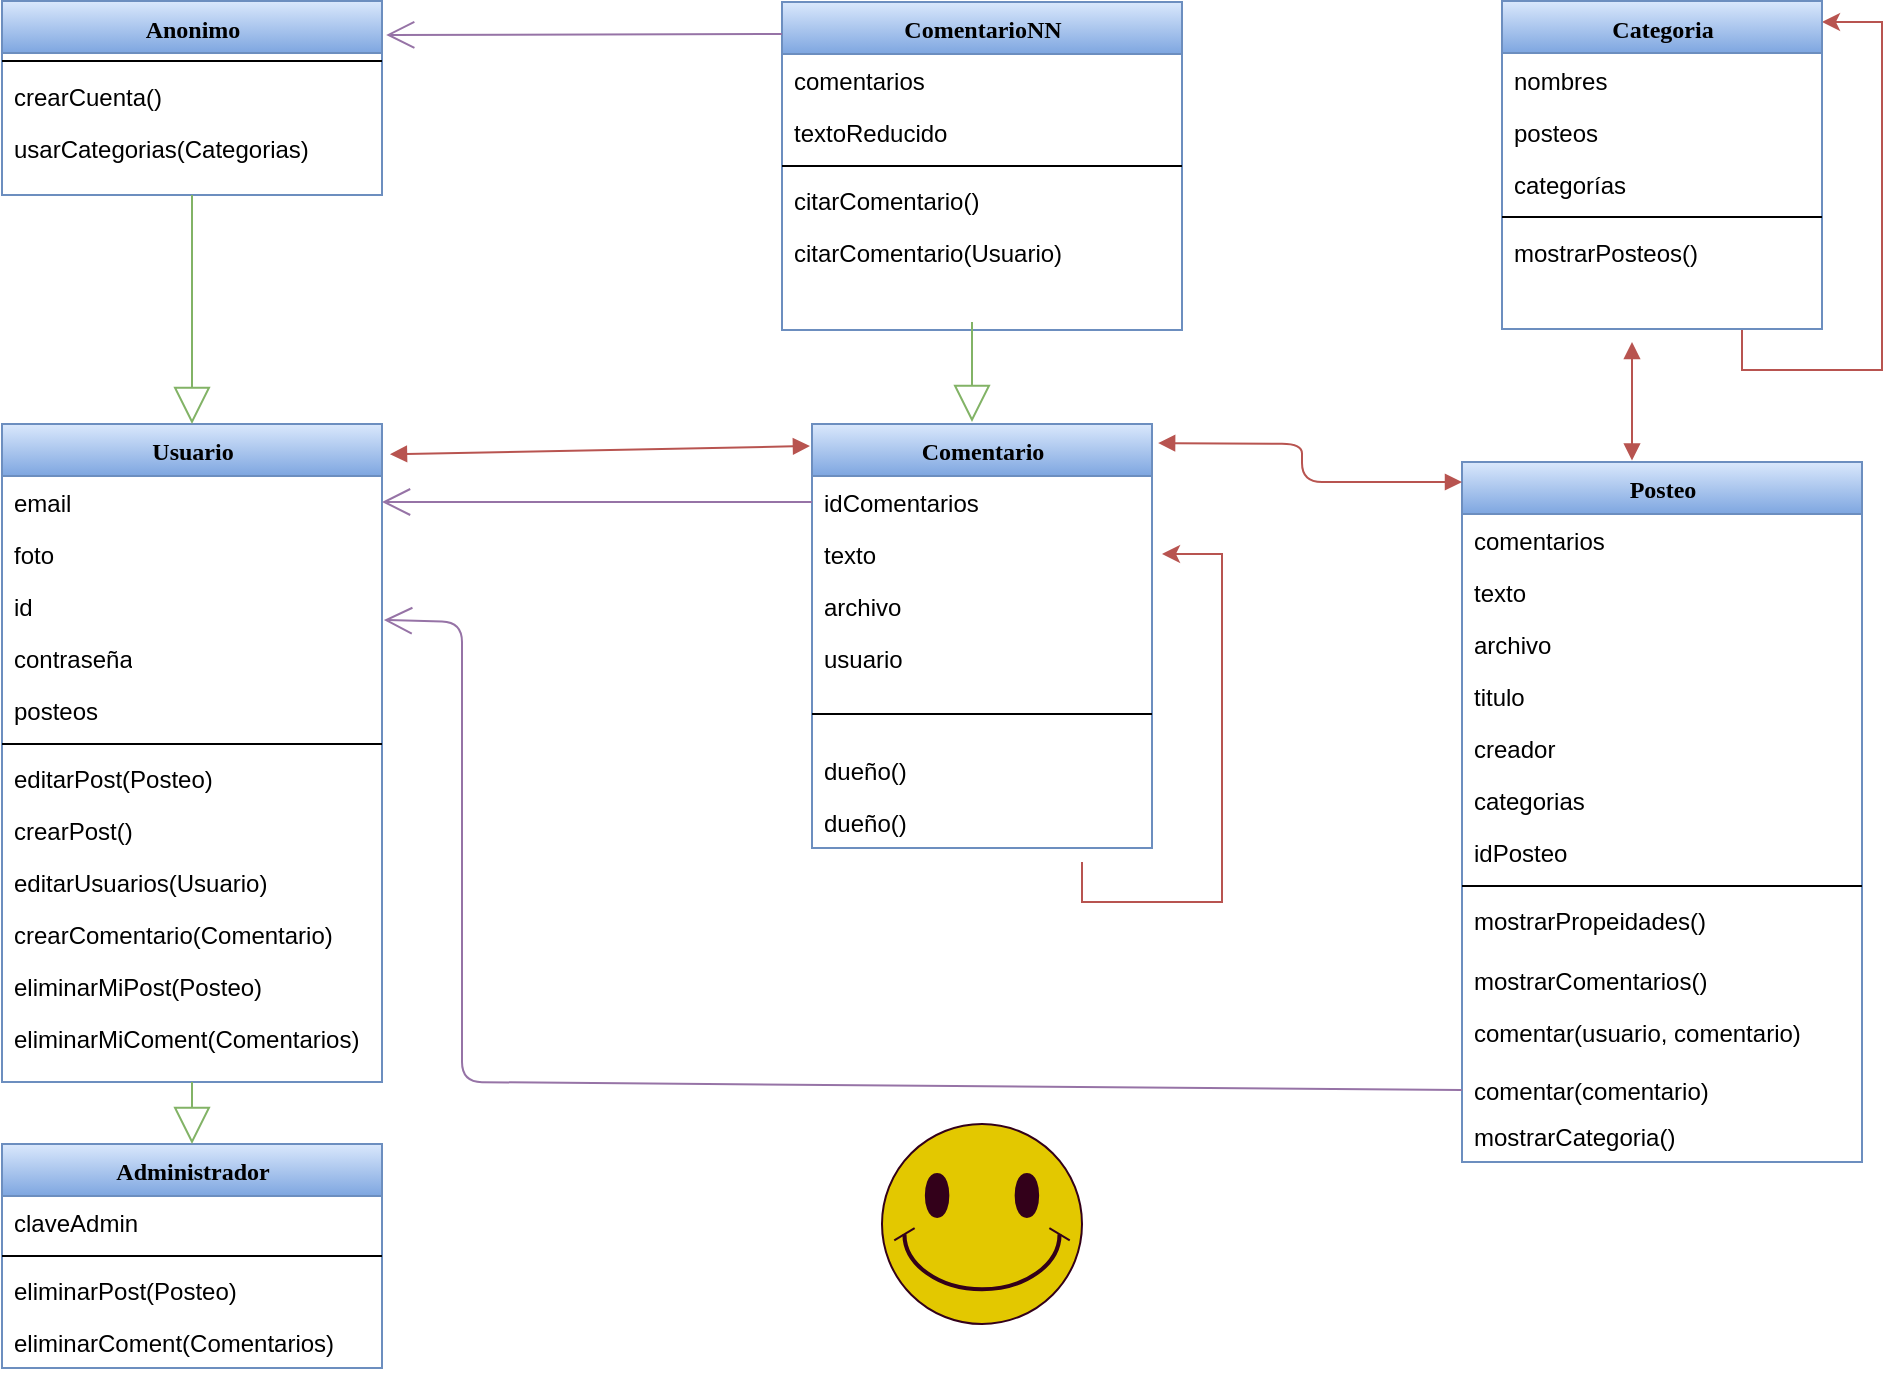 <mxfile version="10.6.7" type="google"><diagram name="Page-1" id="9f46799a-70d6-7492-0946-bef42562c5a5"><mxGraphModel dx="1394" dy="764" grid="1" gridSize="10" guides="1" tooltips="1" connect="1" arrows="1" fold="1" page="1" pageScale="1" pageWidth="1100" pageHeight="850" background="#ffffff" math="0" shadow="0"><root><mxCell id="0"/><mxCell id="1" parent="0"/><mxCell id="78961159f06e98e8-17" value="Anonimo" style="swimlane;html=1;fontStyle=1;align=center;verticalAlign=top;childLayout=stackLayout;horizontal=1;startSize=26;horizontalStack=0;resizeParent=1;resizeLast=0;collapsible=1;marginBottom=0;swimlaneFillColor=#ffffff;rounded=0;shadow=0;comic=0;labelBackgroundColor=none;strokeColor=#6c8ebf;strokeWidth=1;fillColor=#dae8fc;fontFamily=Verdana;fontSize=12;gradientColor=#7ea6e0;" parent="1" vertex="1"><mxGeometry x="70" y="19.5" width="190" height="97" as="geometry"/></mxCell><mxCell id="78961159f06e98e8-19" value="" style="line;html=1;strokeWidth=1;fillColor=none;align=left;verticalAlign=middle;spacingTop=-1;spacingLeft=3;spacingRight=3;rotatable=0;labelPosition=right;points=[];portConstraint=eastwest;" parent="78961159f06e98e8-17" vertex="1"><mxGeometry y="26" width="190" height="8" as="geometry"/></mxCell><mxCell id="78961159f06e98e8-20" value="crearCuenta()" style="text;html=1;strokeColor=none;fillColor=none;align=left;verticalAlign=top;spacingLeft=4;spacingRight=4;whiteSpace=wrap;overflow=hidden;rotatable=0;points=[[0,0.5],[1,0.5]];portConstraint=eastwest;" parent="78961159f06e98e8-17" vertex="1"><mxGeometry y="34" width="190" height="26" as="geometry"/></mxCell><mxCell id="78961159f06e98e8-27" value="usarCategorias(Categorias)" style="text;html=1;strokeColor=none;fillColor=none;align=left;verticalAlign=top;spacingLeft=4;spacingRight=4;whiteSpace=wrap;overflow=hidden;rotatable=0;points=[[0,0.5],[1,0.5]];portConstraint=eastwest;" parent="78961159f06e98e8-17" vertex="1"><mxGeometry y="60" width="190" height="26" as="geometry"/></mxCell><mxCell id="78961159f06e98e8-30" value="Posteo" style="swimlane;html=1;fontStyle=1;align=center;verticalAlign=top;childLayout=stackLayout;horizontal=1;startSize=26;horizontalStack=0;resizeParent=1;resizeLast=0;collapsible=1;marginBottom=0;swimlaneFillColor=#ffffff;rounded=0;shadow=0;comic=0;labelBackgroundColor=none;strokeColor=#6c8ebf;strokeWidth=1;fillColor=#dae8fc;fontFamily=Verdana;fontSize=12;gradientColor=#7ea6e0;" parent="1" vertex="1"><mxGeometry x="800" y="250" width="200" height="350" as="geometry"/></mxCell><mxCell id="78961159f06e98e8-31" value="comentarios" style="text;html=1;strokeColor=none;fillColor=none;align=left;verticalAlign=top;spacingLeft=4;spacingRight=4;whiteSpace=wrap;overflow=hidden;rotatable=0;points=[[0,0.5],[1,0.5]];portConstraint=eastwest;" parent="78961159f06e98e8-30" vertex="1"><mxGeometry y="26" width="200" height="26" as="geometry"/></mxCell><mxCell id="78961159f06e98e8-32" value="texto" style="text;html=1;strokeColor=none;fillColor=none;align=left;verticalAlign=top;spacingLeft=4;spacingRight=4;whiteSpace=wrap;overflow=hidden;rotatable=0;points=[[0,0.5],[1,0.5]];portConstraint=eastwest;" parent="78961159f06e98e8-30" vertex="1"><mxGeometry y="52" width="200" height="26" as="geometry"/></mxCell><mxCell id="78961159f06e98e8-33" value="archivo" style="text;html=1;strokeColor=none;fillColor=none;align=left;verticalAlign=top;spacingLeft=4;spacingRight=4;whiteSpace=wrap;overflow=hidden;rotatable=0;points=[[0,0.5],[1,0.5]];portConstraint=eastwest;" parent="78961159f06e98e8-30" vertex="1"><mxGeometry y="78" width="200" height="26" as="geometry"/></mxCell><mxCell id="78961159f06e98e8-34" value="titulo" style="text;html=1;strokeColor=none;fillColor=none;align=left;verticalAlign=top;spacingLeft=4;spacingRight=4;whiteSpace=wrap;overflow=hidden;rotatable=0;points=[[0,0.5],[1,0.5]];portConstraint=eastwest;" parent="78961159f06e98e8-30" vertex="1"><mxGeometry y="104" width="200" height="26" as="geometry"/></mxCell><mxCell id="78961159f06e98e8-36" value="creador" style="text;html=1;strokeColor=none;fillColor=none;align=left;verticalAlign=top;spacingLeft=4;spacingRight=4;whiteSpace=wrap;overflow=hidden;rotatable=0;points=[[0,0.5],[1,0.5]];portConstraint=eastwest;" parent="78961159f06e98e8-30" vertex="1"><mxGeometry y="130" width="200" height="26" as="geometry"/></mxCell><mxCell id="fxsSNE8b6XIYJrLclVtl-2" value="categorias" style="text;html=1;strokeColor=none;fillColor=none;align=left;verticalAlign=top;spacingLeft=4;spacingRight=4;whiteSpace=wrap;overflow=hidden;rotatable=0;points=[[0,0.5],[1,0.5]];portConstraint=eastwest;" parent="78961159f06e98e8-30" vertex="1"><mxGeometry y="156" width="200" height="26" as="geometry"/></mxCell><mxCell id="sAVAzjZVD2drZ40djNOZ-14" value="idPosteo&lt;br&gt;&lt;br&gt;" style="text;html=1;strokeColor=none;fillColor=none;align=left;verticalAlign=top;spacingLeft=4;spacingRight=4;whiteSpace=wrap;overflow=hidden;rotatable=0;points=[[0,0.5],[1,0.5]];portConstraint=eastwest;" parent="78961159f06e98e8-30" vertex="1"><mxGeometry y="182" width="200" height="26" as="geometry"/></mxCell><mxCell id="78961159f06e98e8-38" value="" style="line;html=1;strokeWidth=1;fillColor=none;align=left;verticalAlign=middle;spacingTop=-1;spacingLeft=3;spacingRight=3;rotatable=0;labelPosition=right;points=[];portConstraint=eastwest;" parent="78961159f06e98e8-30" vertex="1"><mxGeometry y="208" width="200" height="8" as="geometry"/></mxCell><mxCell id="LZjvidUnuVpqpDq_tLOS-3" value="mostrarPropeidades()&lt;br&gt;&lt;br&gt;" style="text;html=1;strokeColor=none;fillColor=none;align=left;verticalAlign=top;spacingLeft=4;spacingRight=4;whiteSpace=wrap;overflow=hidden;rotatable=0;points=[[0,0.5],[1,0.5]];portConstraint=eastwest;" vertex="1" parent="78961159f06e98e8-30"><mxGeometry y="216" width="200" height="30" as="geometry"/></mxCell><mxCell id="78961159f06e98e8-40" value="mostrarComentarios()&lt;br&gt;&lt;br&gt;" style="text;html=1;strokeColor=none;fillColor=none;align=left;verticalAlign=top;spacingLeft=4;spacingRight=4;whiteSpace=wrap;overflow=hidden;rotatable=0;points=[[0,0.5],[1,0.5]];portConstraint=eastwest;" parent="78961159f06e98e8-30" vertex="1"><mxGeometry y="246" width="200" height="26" as="geometry"/></mxCell><mxCell id="LZjvidUnuVpqpDq_tLOS-46" value="comentar(usuario, comentario)&lt;br&gt;&lt;br&gt;" style="text;html=1;strokeColor=none;fillColor=none;align=left;verticalAlign=top;spacingLeft=4;spacingRight=4;whiteSpace=wrap;overflow=hidden;rotatable=0;points=[[0,0.5],[1,0.5]];portConstraint=eastwest;" vertex="1" parent="78961159f06e98e8-30"><mxGeometry y="272" width="200" height="18" as="geometry"/></mxCell><mxCell id="78961159f06e98e8-69" value="Usuario" style="swimlane;html=1;fontStyle=1;align=center;verticalAlign=top;childLayout=stackLayout;horizontal=1;startSize=26;horizontalStack=0;resizeParent=1;resizeLast=0;collapsible=1;marginBottom=0;swimlaneFillColor=#ffffff;rounded=0;shadow=0;comic=0;labelBackgroundColor=none;strokeColor=#6c8ebf;strokeWidth=1;fillColor=#dae8fc;fontFamily=Verdana;fontSize=12;gradientColor=#7ea6e0;" parent="1" vertex="1"><mxGeometry x="70" y="231" width="190" height="329" as="geometry"><mxRectangle x="70" y="230" width="80" height="26" as="alternateBounds"/></mxGeometry></mxCell><mxCell id="78961159f06e98e8-70" value="email" style="text;html=1;strokeColor=none;fillColor=none;align=left;verticalAlign=top;spacingLeft=4;spacingRight=4;whiteSpace=wrap;overflow=hidden;rotatable=0;points=[[0,0.5],[1,0.5]];portConstraint=eastwest;" parent="78961159f06e98e8-69" vertex="1"><mxGeometry y="26" width="190" height="26" as="geometry"/></mxCell><mxCell id="78961159f06e98e8-71" value="foto" style="text;html=1;strokeColor=none;fillColor=none;align=left;verticalAlign=top;spacingLeft=4;spacingRight=4;whiteSpace=wrap;overflow=hidden;rotatable=0;points=[[0,0.5],[1,0.5]];portConstraint=eastwest;" parent="78961159f06e98e8-69" vertex="1"><mxGeometry y="52" width="190" height="26" as="geometry"/></mxCell><mxCell id="78961159f06e98e8-72" value="id" style="text;html=1;strokeColor=none;fillColor=none;align=left;verticalAlign=top;spacingLeft=4;spacingRight=4;whiteSpace=wrap;overflow=hidden;rotatable=0;points=[[0,0.5],[1,0.5]];portConstraint=eastwest;" parent="78961159f06e98e8-69" vertex="1"><mxGeometry y="78" width="190" height="26" as="geometry"/></mxCell><mxCell id="78961159f06e98e8-74" value="contraseña" style="text;html=1;strokeColor=none;fillColor=none;align=left;verticalAlign=top;spacingLeft=4;spacingRight=4;whiteSpace=wrap;overflow=hidden;rotatable=0;points=[[0,0.5],[1,0.5]];portConstraint=eastwest;" parent="78961159f06e98e8-69" vertex="1"><mxGeometry y="104" width="190" height="26" as="geometry"/></mxCell><mxCell id="78961159f06e98e8-75" value="posteos" style="text;html=1;strokeColor=none;fillColor=none;align=left;verticalAlign=top;spacingLeft=4;spacingRight=4;whiteSpace=wrap;overflow=hidden;rotatable=0;points=[[0,0.5],[1,0.5]];portConstraint=eastwest;" parent="78961159f06e98e8-69" vertex="1"><mxGeometry y="130" width="190" height="26" as="geometry"/></mxCell><mxCell id="78961159f06e98e8-77" value="" style="line;html=1;strokeWidth=1;fillColor=none;align=left;verticalAlign=middle;spacingTop=-1;spacingLeft=3;spacingRight=3;rotatable=0;labelPosition=right;points=[];portConstraint=eastwest;" parent="78961159f06e98e8-69" vertex="1"><mxGeometry y="156" width="190" height="8" as="geometry"/></mxCell><mxCell id="78961159f06e98e8-78" value="editarPost(Posteo)" style="text;html=1;strokeColor=none;fillColor=none;align=left;verticalAlign=top;spacingLeft=4;spacingRight=4;whiteSpace=wrap;overflow=hidden;rotatable=0;points=[[0,0.5],[1,0.5]];portConstraint=eastwest;" parent="78961159f06e98e8-69" vertex="1"><mxGeometry y="164" width="190" height="26" as="geometry"/></mxCell><mxCell id="78961159f06e98e8-79" value="crearPost()" style="text;html=1;strokeColor=none;fillColor=none;align=left;verticalAlign=top;spacingLeft=4;spacingRight=4;whiteSpace=wrap;overflow=hidden;rotatable=0;points=[[0,0.5],[1,0.5]];portConstraint=eastwest;" parent="78961159f06e98e8-69" vertex="1"><mxGeometry y="190" width="190" height="26" as="geometry"/></mxCell><mxCell id="78961159f06e98e8-80" value="editarUsuarios(Usuario)" style="text;html=1;strokeColor=none;fillColor=none;align=left;verticalAlign=top;spacingLeft=4;spacingRight=4;whiteSpace=wrap;overflow=hidden;rotatable=0;points=[[0,0.5],[1,0.5]];portConstraint=eastwest;" parent="78961159f06e98e8-69" vertex="1"><mxGeometry y="216" width="190" height="26" as="geometry"/></mxCell><mxCell id="78961159f06e98e8-81" value="crearComentario(Comentario)" style="text;html=1;strokeColor=none;fillColor=none;align=left;verticalAlign=top;spacingLeft=4;spacingRight=4;whiteSpace=wrap;overflow=hidden;rotatable=0;points=[[0,0.5],[1,0.5]];portConstraint=eastwest;" parent="78961159f06e98e8-69" vertex="1"><mxGeometry y="242" width="190" height="26" as="geometry"/></mxCell><mxCell id="sAVAzjZVD2drZ40djNOZ-12" value="eliminarMiPost(Posteo)" style="text;html=1;strokeColor=none;fillColor=none;align=left;verticalAlign=top;spacingLeft=4;spacingRight=4;whiteSpace=wrap;overflow=hidden;rotatable=0;points=[[0,0.5],[1,0.5]];portConstraint=eastwest;" parent="78961159f06e98e8-69" vertex="1"><mxGeometry y="268" width="190" height="26" as="geometry"/></mxCell><mxCell id="fxsSNE8b6XIYJrLclVtl-8" value="eliminarMiComent(Comentarios)" style="text;html=1;strokeColor=none;fillColor=none;align=left;verticalAlign=top;spacingLeft=4;spacingRight=4;whiteSpace=wrap;overflow=hidden;rotatable=0;points=[[0,0.5],[1,0.5]];portConstraint=eastwest;" parent="78961159f06e98e8-69" vertex="1"><mxGeometry y="294" width="190" height="26" as="geometry"/></mxCell><mxCell id="LZjvidUnuVpqpDq_tLOS-54" style="edgeStyle=orthogonalEdgeStyle;rounded=0;orthogonalLoop=1;jettySize=auto;html=1;exitX=0.75;exitY=1;exitDx=0;exitDy=0;entryX=1;entryY=0.064;entryDx=0;entryDy=0;entryPerimeter=0;gradientColor=#ea6b66;fillColor=#f8cecc;strokeColor=#b85450;" edge="1" parent="1" source="78961159f06e98e8-82" target="78961159f06e98e8-82"><mxGeometry relative="1" as="geometry"><mxPoint x="1060" y="30" as="targetPoint"/><Array as="points"><mxPoint x="940" y="204"/><mxPoint x="1010" y="204"/><mxPoint x="1010" y="30"/></Array></mxGeometry></mxCell><mxCell id="78961159f06e98e8-82" value="Categoria" style="swimlane;html=1;fontStyle=1;align=center;verticalAlign=top;childLayout=stackLayout;horizontal=1;startSize=26;horizontalStack=0;resizeParent=1;resizeLast=0;collapsible=1;marginBottom=0;swimlaneFillColor=#ffffff;rounded=0;shadow=0;comic=0;labelBackgroundColor=none;strokeColor=#6c8ebf;strokeWidth=1;fillColor=#dae8fc;fontFamily=Verdana;fontSize=12;gradientColor=#7ea6e0;" parent="1" vertex="1"><mxGeometry x="820" y="19.5" width="160" height="164" as="geometry"/></mxCell><mxCell id="78961159f06e98e8-83" value="nombres" style="text;html=1;strokeColor=none;fillColor=none;align=left;verticalAlign=top;spacingLeft=4;spacingRight=4;whiteSpace=wrap;overflow=hidden;rotatable=0;points=[[0,0.5],[1,0.5]];portConstraint=eastwest;" parent="78961159f06e98e8-82" vertex="1"><mxGeometry y="26" width="160" height="26" as="geometry"/></mxCell><mxCell id="78961159f06e98e8-84" value="posteos" style="text;html=1;strokeColor=none;fillColor=none;align=left;verticalAlign=top;spacingLeft=4;spacingRight=4;whiteSpace=wrap;overflow=hidden;rotatable=0;points=[[0,0.5],[1,0.5]];portConstraint=eastwest;" parent="78961159f06e98e8-82" vertex="1"><mxGeometry y="52" width="160" height="26" as="geometry"/></mxCell><mxCell id="fxsSNE8b6XIYJrLclVtl-1" value="categorías" style="text;html=1;strokeColor=none;fillColor=none;align=left;verticalAlign=top;spacingLeft=4;spacingRight=4;whiteSpace=wrap;overflow=hidden;rotatable=0;points=[[0,0.5],[1,0.5]];portConstraint=eastwest;" parent="78961159f06e98e8-82" vertex="1"><mxGeometry y="78" width="160" height="26" as="geometry"/></mxCell><mxCell id="78961159f06e98e8-90" value="" style="line;html=1;strokeWidth=1;fillColor=none;align=left;verticalAlign=middle;spacingTop=-1;spacingLeft=3;spacingRight=3;rotatable=0;labelPosition=right;points=[];portConstraint=eastwest;" parent="78961159f06e98e8-82" vertex="1"><mxGeometry y="104" width="160" height="8" as="geometry"/></mxCell><mxCell id="78961159f06e98e8-91" value="mostrarPosteos()" style="text;html=1;strokeColor=none;fillColor=none;align=left;verticalAlign=top;spacingLeft=4;spacingRight=4;whiteSpace=wrap;overflow=hidden;rotatable=0;points=[[0,0.5],[1,0.5]];portConstraint=eastwest;" parent="78961159f06e98e8-82" vertex="1"><mxGeometry y="112" width="160" height="26" as="geometry"/></mxCell><mxCell id="78961159f06e98e8-95" value="Administrador" style="swimlane;html=1;fontStyle=1;align=center;verticalAlign=top;childLayout=stackLayout;horizontal=1;startSize=26;horizontalStack=0;resizeParent=1;resizeLast=0;collapsible=1;marginBottom=0;swimlaneFillColor=#ffffff;rounded=0;shadow=0;comic=0;labelBackgroundColor=none;strokeColor=#6c8ebf;strokeWidth=1;fillColor=#dae8fc;fontFamily=Verdana;fontSize=12;gradientColor=#7ea6e0;" parent="1" vertex="1"><mxGeometry x="70" y="591" width="190" height="112" as="geometry"/></mxCell><mxCell id="78961159f06e98e8-96" value="claveAdmin" style="text;html=1;strokeColor=none;fillColor=none;align=left;verticalAlign=top;spacingLeft=4;spacingRight=4;whiteSpace=wrap;overflow=hidden;rotatable=0;points=[[0,0.5],[1,0.5]];portConstraint=eastwest;" parent="78961159f06e98e8-95" vertex="1"><mxGeometry y="26" width="190" height="26" as="geometry"/></mxCell><mxCell id="78961159f06e98e8-103" value="" style="line;html=1;strokeWidth=1;fillColor=none;align=left;verticalAlign=middle;spacingTop=-1;spacingLeft=3;spacingRight=3;rotatable=0;labelPosition=right;points=[];portConstraint=eastwest;" parent="78961159f06e98e8-95" vertex="1"><mxGeometry y="52" width="190" height="8" as="geometry"/></mxCell><mxCell id="78961159f06e98e8-104" value="eliminarPost(Posteo)" style="text;html=1;strokeColor=none;fillColor=none;align=left;verticalAlign=top;spacingLeft=4;spacingRight=4;whiteSpace=wrap;overflow=hidden;rotatable=0;points=[[0,0.5],[1,0.5]];portConstraint=eastwest;" parent="78961159f06e98e8-95" vertex="1"><mxGeometry y="60" width="190" height="26" as="geometry"/></mxCell><mxCell id="fxsSNE8b6XIYJrLclVtl-9" value="eliminarComent(Comentarios)" style="text;html=1;strokeColor=none;fillColor=none;align=left;verticalAlign=top;spacingLeft=4;spacingRight=4;whiteSpace=wrap;overflow=hidden;rotatable=0;points=[[0,0.5],[1,0.5]];portConstraint=eastwest;" parent="78961159f06e98e8-95" vertex="1"><mxGeometry y="86" width="190" height="26" as="geometry"/></mxCell><mxCell id="78961159f06e98e8-108" value="Comentario" style="swimlane;html=1;fontStyle=1;align=center;verticalAlign=top;childLayout=stackLayout;horizontal=1;startSize=26;horizontalStack=0;resizeParent=1;resizeLast=0;collapsible=1;marginBottom=0;swimlaneFillColor=#ffffff;rounded=0;shadow=0;comic=0;labelBackgroundColor=none;strokeColor=#6c8ebf;strokeWidth=1;fillColor=#dae8fc;fontFamily=Verdana;fontSize=12;gradientColor=#7ea6e0;" parent="1" vertex="1"><mxGeometry x="475" y="231" width="170" height="212" as="geometry"/></mxCell><mxCell id="fxsSNE8b6XIYJrLclVtl-6" value="idComentarios&lt;br&gt;&lt;br&gt;" style="text;html=1;strokeColor=none;fillColor=none;align=left;verticalAlign=top;spacingLeft=4;spacingRight=4;whiteSpace=wrap;overflow=hidden;rotatable=0;points=[[0,0.5],[1,0.5]];portConstraint=eastwest;" parent="78961159f06e98e8-108" vertex="1"><mxGeometry y="26" width="170" height="26" as="geometry"/></mxCell><mxCell id="LZjvidUnuVpqpDq_tLOS-4" value="texto&lt;br&gt;&lt;br&gt;" style="text;html=1;strokeColor=none;fillColor=none;align=left;verticalAlign=top;spacingLeft=4;spacingRight=4;whiteSpace=wrap;overflow=hidden;rotatable=0;points=[[0,0.5],[1,0.5]];portConstraint=eastwest;" vertex="1" parent="78961159f06e98e8-108"><mxGeometry y="52" width="170" height="26" as="geometry"/></mxCell><mxCell id="LZjvidUnuVpqpDq_tLOS-6" value="archivo&lt;br&gt;" style="text;html=1;strokeColor=none;fillColor=none;align=left;verticalAlign=top;spacingLeft=4;spacingRight=4;whiteSpace=wrap;overflow=hidden;rotatable=0;points=[[0,0.5],[1,0.5]];portConstraint=eastwest;" vertex="1" parent="78961159f06e98e8-108"><mxGeometry y="78" width="170" height="26" as="geometry"/></mxCell><mxCell id="LZjvidUnuVpqpDq_tLOS-49" value="usuario&lt;br&gt;" style="text;html=1;strokeColor=none;fillColor=none;align=left;verticalAlign=top;spacingLeft=4;spacingRight=4;whiteSpace=wrap;overflow=hidden;rotatable=0;points=[[0,0.5],[1,0.5]];portConstraint=eastwest;" vertex="1" parent="78961159f06e98e8-108"><mxGeometry y="104" width="170" height="26" as="geometry"/></mxCell><mxCell id="78961159f06e98e8-116" value="" style="line;html=1;strokeWidth=1;fillColor=none;align=left;verticalAlign=middle;spacingTop=-1;spacingLeft=3;spacingRight=3;rotatable=0;labelPosition=right;points=[];portConstraint=eastwest;" parent="78961159f06e98e8-108" vertex="1"><mxGeometry y="130" width="170" height="30" as="geometry"/></mxCell><mxCell id="LZjvidUnuVpqpDq_tLOS-55" value="dueño()&lt;br&gt;" style="text;html=1;strokeColor=none;fillColor=none;align=left;verticalAlign=top;spacingLeft=4;spacingRight=4;whiteSpace=wrap;overflow=hidden;rotatable=0;points=[[0,0.5],[1,0.5]];portConstraint=eastwest;" vertex="1" parent="78961159f06e98e8-108"><mxGeometry y="160" width="170" height="26" as="geometry"/></mxCell><mxCell id="LZjvidUnuVpqpDq_tLOS-39" value="dueño()&lt;br&gt;" style="text;html=1;strokeColor=none;fillColor=none;align=left;verticalAlign=top;spacingLeft=4;spacingRight=4;whiteSpace=wrap;overflow=hidden;rotatable=0;points=[[0,0.5],[1,0.5]];portConstraint=eastwest;" vertex="1" parent="78961159f06e98e8-108"><mxGeometry y="186" width="170" height="26" as="geometry"/></mxCell><mxCell id="sAVAzjZVD2drZ40djNOZ-39" value="" style="endArrow=open;endFill=1;endSize=12;html=1;entryX=1.005;entryY=0.769;entryDx=0;entryDy=0;entryPerimeter=0;exitX=0;exitY=0.5;exitDx=0;exitDy=0;fillColor=#e1d5e7;strokeColor=#9673a6;" parent="1" source="LZjvidUnuVpqpDq_tLOS-45" target="78961159f06e98e8-72" edge="1"><mxGeometry width="160" relative="1" as="geometry"><mxPoint x="820" y="673" as="sourcePoint"/><mxPoint x="270" y="330" as="targetPoint"/><Array as="points"><mxPoint x="300" y="560"/><mxPoint x="300" y="330"/></Array></mxGeometry></mxCell><mxCell id="sAVAzjZVD2drZ40djNOZ-40" value="" style="endArrow=block;endSize=16;endFill=0;html=1;exitX=0.5;exitY=1;exitDx=0;exitDy=0;entryX=0.5;entryY=0;entryDx=0;entryDy=0;fillColor=#d5e8d4;strokeColor=#82b366;" parent="1" source="78961159f06e98e8-17" target="78961159f06e98e8-69" edge="1"><mxGeometry width="160" relative="1" as="geometry"><mxPoint x="70" y="351.5" as="sourcePoint"/><mxPoint x="230" y="351.5" as="targetPoint"/><Array as="points"/></mxGeometry></mxCell><mxCell id="sAVAzjZVD2drZ40djNOZ-41" value="" style="endArrow=block;endSize=16;endFill=0;html=1;exitX=0.5;exitY=1;exitDx=0;exitDy=0;entryX=0.5;entryY=0;entryDx=0;entryDy=0;fillColor=#d5e8d4;strokeColor=#82b366;" parent="1" source="78961159f06e98e8-69" target="78961159f06e98e8-95" edge="1"><mxGeometry width="160" relative="1" as="geometry"><mxPoint x="260" y="672" as="sourcePoint"/><mxPoint x="260" y="752" as="targetPoint"/><Array as="points"/></mxGeometry></mxCell><mxCell id="sAVAzjZVD2drZ40djNOZ-47" value="" style="endArrow=block;startArrow=block;endFill=1;startFill=1;html=1;exitX=0.425;exitY=-0.002;exitDx=0;exitDy=0;exitPerimeter=0;fillColor=#f8cecc;strokeColor=#b85450;" parent="1" source="78961159f06e98e8-30" edge="1"><mxGeometry width="160" relative="1" as="geometry"><mxPoint x="640" y="70" as="sourcePoint"/><mxPoint x="885" y="190" as="targetPoint"/><Array as="points"/></mxGeometry></mxCell><mxCell id="LZjvidUnuVpqpDq_tLOS-2" value="" style="endArrow=block;startArrow=block;endFill=1;startFill=1;html=1;entryX=1.018;entryY=0.045;entryDx=0;entryDy=0;entryPerimeter=0;fillColor=#f8cecc;strokeColor=#b85450;" edge="1" parent="1" target="78961159f06e98e8-108"><mxGeometry width="160" relative="1" as="geometry"><mxPoint x="800" y="260" as="sourcePoint"/><mxPoint x="670" y="446" as="targetPoint"/><Array as="points"><mxPoint x="720" y="260"/><mxPoint x="720" y="241"/></Array></mxGeometry></mxCell><mxCell id="LZjvidUnuVpqpDq_tLOS-27" value="ComentarioNN&lt;br&gt;&lt;br&gt;" style="swimlane;html=1;fontStyle=1;align=center;verticalAlign=top;childLayout=stackLayout;horizontal=1;startSize=26;horizontalStack=0;resizeParent=1;resizeLast=0;collapsible=1;marginBottom=0;swimlaneFillColor=#ffffff;rounded=0;shadow=0;comic=0;labelBackgroundColor=none;strokeColor=#6c8ebf;strokeWidth=1;fillColor=#dae8fc;fontFamily=Verdana;fontSize=12;gradientColor=#7ea6e0;" vertex="1" parent="1"><mxGeometry x="460" y="20" width="200" height="164" as="geometry"/></mxCell><mxCell id="LZjvidUnuVpqpDq_tLOS-28" value="comentarios" style="text;html=1;strokeColor=none;fillColor=none;align=left;verticalAlign=top;spacingLeft=4;spacingRight=4;whiteSpace=wrap;overflow=hidden;rotatable=0;points=[[0,0.5],[1,0.5]];portConstraint=eastwest;" vertex="1" parent="LZjvidUnuVpqpDq_tLOS-27"><mxGeometry y="26" width="200" height="26" as="geometry"/></mxCell><mxCell id="LZjvidUnuVpqpDq_tLOS-29" value="textoReducido" style="text;html=1;strokeColor=none;fillColor=none;align=left;verticalAlign=top;spacingLeft=4;spacingRight=4;whiteSpace=wrap;overflow=hidden;rotatable=0;points=[[0,0.5],[1,0.5]];portConstraint=eastwest;" vertex="1" parent="LZjvidUnuVpqpDq_tLOS-27"><mxGeometry y="52" width="200" height="26" as="geometry"/></mxCell><mxCell id="LZjvidUnuVpqpDq_tLOS-35" value="" style="line;html=1;strokeWidth=1;fillColor=none;align=left;verticalAlign=middle;spacingTop=-1;spacingLeft=3;spacingRight=3;rotatable=0;labelPosition=right;points=[];portConstraint=eastwest;" vertex="1" parent="LZjvidUnuVpqpDq_tLOS-27"><mxGeometry y="78" width="200" height="8" as="geometry"/></mxCell><mxCell id="LZjvidUnuVpqpDq_tLOS-47" value="citarComentario()&lt;br&gt;" style="text;html=1;strokeColor=none;fillColor=none;align=left;verticalAlign=top;spacingLeft=4;spacingRight=4;whiteSpace=wrap;overflow=hidden;rotatable=0;points=[[0,0.5],[1,0.5]];portConstraint=eastwest;" vertex="1" parent="LZjvidUnuVpqpDq_tLOS-27"><mxGeometry y="86" width="200" height="26" as="geometry"/></mxCell><mxCell id="LZjvidUnuVpqpDq_tLOS-48" value="citarComentario(Usuario)&lt;br&gt;" style="text;html=1;strokeColor=none;fillColor=none;align=left;verticalAlign=top;spacingLeft=4;spacingRight=4;whiteSpace=wrap;overflow=hidden;rotatable=0;points=[[0,0.5],[1,0.5]];portConstraint=eastwest;" vertex="1" parent="LZjvidUnuVpqpDq_tLOS-27"><mxGeometry y="112" width="200" height="26" as="geometry"/></mxCell><mxCell id="LZjvidUnuVpqpDq_tLOS-40" value="" style="endArrow=open;endFill=1;endSize=12;html=1;entryX=1.011;entryY=0.175;entryDx=0;entryDy=0;entryPerimeter=0;fillColor=#e1d5e7;strokeColor=#9673a6;" edge="1" parent="1" target="78961159f06e98e8-17"><mxGeometry width="160" relative="1" as="geometry"><mxPoint x="460" y="36" as="sourcePoint"/><mxPoint x="263" y="57.5" as="targetPoint"/><Array as="points"/></mxGeometry></mxCell><mxCell id="LZjvidUnuVpqpDq_tLOS-41" value="" style="endArrow=block;endSize=16;endFill=0;html=1;fillColor=#d5e8d4;strokeColor=#82b366;" edge="1" parent="1"><mxGeometry width="160" relative="1" as="geometry"><mxPoint x="555" y="180" as="sourcePoint"/><mxPoint x="555" y="230" as="targetPoint"/><Array as="points"/></mxGeometry></mxCell><mxCell id="LZjvidUnuVpqpDq_tLOS-42" value="" style="verticalLabelPosition=bottom;verticalAlign=top;html=1;shape=mxgraph.basic.smiley;fillColor=#e3c800;strokeColor=#33001A;fontColor=#ffffff;" vertex="1" parent="1"><mxGeometry x="510" y="581" width="100" height="100" as="geometry"/></mxCell><mxCell id="LZjvidUnuVpqpDq_tLOS-43" value="" style="endArrow=block;startArrow=block;endFill=1;startFill=1;html=1;entryX=1.021;entryY=0.046;entryDx=0;entryDy=0;exitX=-0.006;exitY=0.052;exitDx=0;exitDy=0;exitPerimeter=0;entryPerimeter=0;fillColor=#f8cecc;strokeColor=#b85450;" edge="1" parent="1" source="78961159f06e98e8-108" target="78961159f06e98e8-69"><mxGeometry width="160" relative="1" as="geometry"><mxPoint x="437" y="364.5" as="sourcePoint"/><mxPoint x="280" y="212.5" as="targetPoint"/><Array as="points"/></mxGeometry></mxCell><mxCell id="LZjvidUnuVpqpDq_tLOS-44" value="" style="endArrow=open;endFill=1;endSize=12;html=1;entryX=1;entryY=0.5;entryDx=0;entryDy=0;exitX=0;exitY=0.5;exitDx=0;exitDy=0;fillColor=#e1d5e7;strokeColor=#9673a6;" edge="1" parent="1" source="fxsSNE8b6XIYJrLclVtl-6" target="78961159f06e98e8-70"><mxGeometry width="160" relative="1" as="geometry"><mxPoint x="459" y="288" as="sourcePoint"/><mxPoint x="260" y="288" as="targetPoint"/><Array as="points"/></mxGeometry></mxCell><mxCell id="LZjvidUnuVpqpDq_tLOS-45" value="comentar(comentario)&lt;br&gt;&lt;br&gt;" style="text;html=1;strokeColor=none;fillColor=none;align=left;verticalAlign=top;spacingLeft=4;spacingRight=4;whiteSpace=wrap;overflow=hidden;rotatable=0;points=[[0,0.5],[1,0.5]];portConstraint=eastwest;" vertex="1" parent="1"><mxGeometry x="800" y="551" width="200" height="26" as="geometry"/></mxCell><mxCell id="LZjvidUnuVpqpDq_tLOS-50" value="mostrarCategoria()&lt;br&gt;" style="text;html=1;strokeColor=none;fillColor=none;align=left;verticalAlign=top;spacingLeft=4;spacingRight=4;whiteSpace=wrap;overflow=hidden;rotatable=0;points=[[0,0.5],[1,0.5]];portConstraint=eastwest;" vertex="1" parent="1"><mxGeometry x="800" y="574" width="200" height="26" as="geometry"/></mxCell><mxCell id="LZjvidUnuVpqpDq_tLOS-56" style="edgeStyle=orthogonalEdgeStyle;rounded=0;orthogonalLoop=1;jettySize=auto;html=1;exitX=0.75;exitY=1;exitDx=0;exitDy=0;entryX=1;entryY=0.064;entryDx=0;entryDy=0;entryPerimeter=0;gradientColor=#ea6b66;fillColor=#f8cecc;strokeColor=#b85450;" edge="1" parent="1"><mxGeometry relative="1" as="geometry"><mxPoint x="650" y="296" as="targetPoint"/><mxPoint x="610" y="450" as="sourcePoint"/><Array as="points"><mxPoint x="610" y="470"/><mxPoint x="680" y="470"/><mxPoint x="680" y="296"/></Array></mxGeometry></mxCell></root></mxGraphModel></diagram></mxfile>